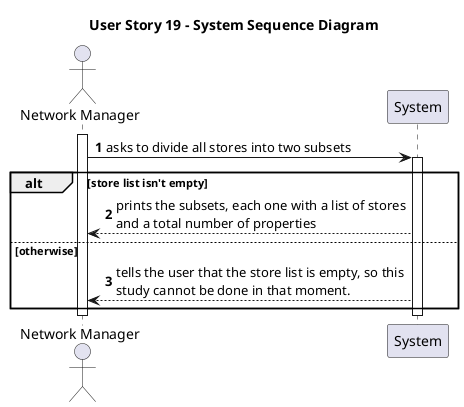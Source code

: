 @startuml
'https://plantuml.com/sequence-diagram
title User Story 19 - System Sequence Diagram
autonumber
actor "Network Manager" as User
participant "System" as System
activate User
User -> System : asks to divide all stores into two subsets
activate System
alt store list isn't empty
System --> User : prints the subsets, each one with a list of stores\nand a total number of properties
else otherwise
System --> User : tells the user that the store list is empty, so this\nstudy cannot be done in that moment.
end
deactivate System

deactivate User

@enduml
